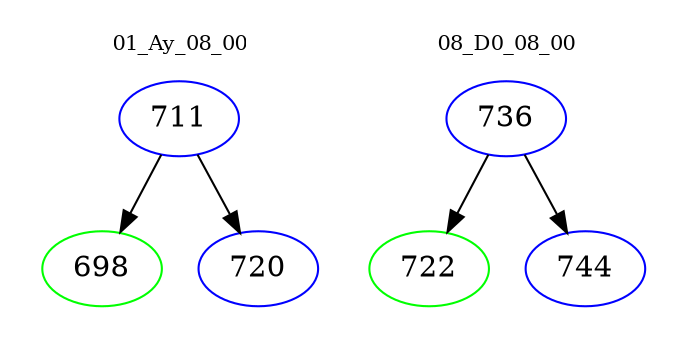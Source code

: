 digraph{
subgraph cluster_0 {
color = white
label = "01_Ay_08_00";
fontsize=10;
T0_711 [label="711", color="blue"]
T0_711 -> T0_698 [color="black"]
T0_698 [label="698", color="green"]
T0_711 -> T0_720 [color="black"]
T0_720 [label="720", color="blue"]
}
subgraph cluster_1 {
color = white
label = "08_D0_08_00";
fontsize=10;
T1_736 [label="736", color="blue"]
T1_736 -> T1_722 [color="black"]
T1_722 [label="722", color="green"]
T1_736 -> T1_744 [color="black"]
T1_744 [label="744", color="blue"]
}
}
